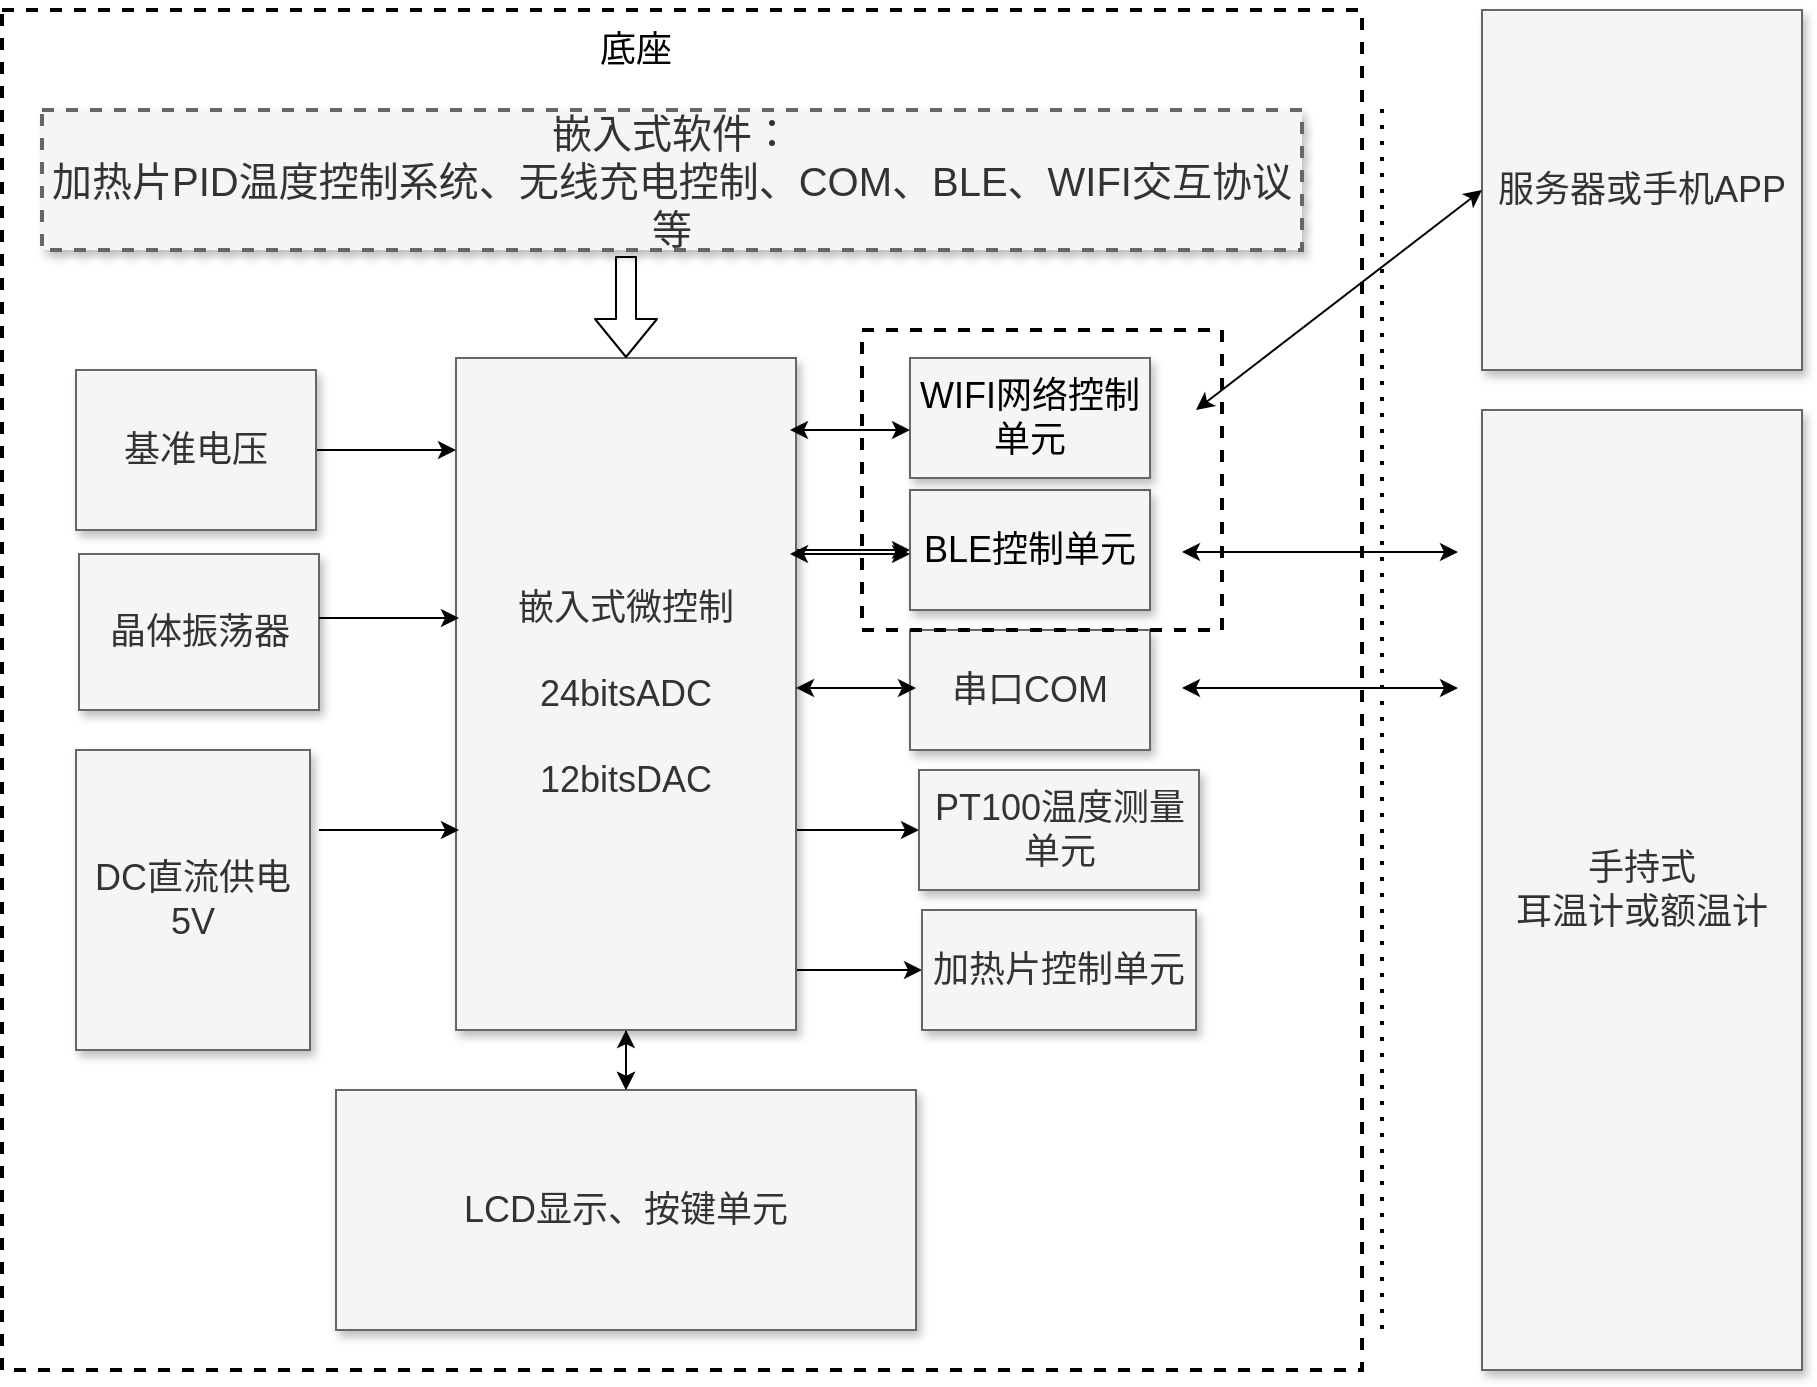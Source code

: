 <mxfile version="14.6.1" type="github">
  <diagram name="Page-1" id="90a13364-a465-7bf4-72fc-28e22215d7a0">
    <mxGraphModel dx="2062" dy="1154" grid="1" gridSize="10" guides="1" tooltips="1" connect="1" arrows="1" fold="1" page="1" pageScale="1.5" pageWidth="1169" pageHeight="826" background="none" math="0" shadow="0">
      <root>
        <mxCell id="0" style=";html=1;" />
        <mxCell id="1" style=";html=1;" parent="0" />
        <mxCell id="3a17f1ce550125da-1" value="嵌入式软件：&lt;br&gt;加热片PID温度控制系统、无线充电控制、COM、BLE、WIFI交互协议等" style="whiteSpace=wrap;html=1;shadow=1;fontSize=20;strokeWidth=2;dashed=1;fillColor=#f5f5f5;strokeColor=#666666;fontColor=#333333;" parent="1" vertex="1">
          <mxGeometry x="580" y="330" width="630" height="70" as="geometry" />
        </mxCell>
        <mxCell id="3a17f1ce550125da-13" style="edgeStyle=elbowEdgeStyle;rounded=0;html=1;startArrow=none;startFill=0;jettySize=auto;orthogonalLoop=1;fontSize=18;elbow=vertical;" parent="1" source="3a17f1ce550125da-2" target="3a17f1ce550125da-4" edge="1">
          <mxGeometry relative="1" as="geometry" />
        </mxCell>
        <mxCell id="3a17f1ce550125da-15" style="edgeStyle=elbowEdgeStyle;rounded=0;html=1;startArrow=none;startFill=0;jettySize=auto;orthogonalLoop=1;fontSize=18;elbow=vertical;" parent="1" source="3a17f1ce550125da-2" target="3a17f1ce550125da-6" edge="1">
          <mxGeometry relative="1" as="geometry" />
        </mxCell>
        <mxCell id="3a17f1ce550125da-16" style="edgeStyle=elbowEdgeStyle;rounded=0;html=1;startArrow=none;startFill=0;jettySize=auto;orthogonalLoop=1;fontSize=18;elbow=vertical;" parent="1" source="3a17f1ce550125da-2" target="3a17f1ce550125da-7" edge="1">
          <mxGeometry relative="1" as="geometry" />
        </mxCell>
        <mxCell id="bSco8573-ees4PScowGn-30" value="" style="edgeStyle=orthogonalEdgeStyle;rounded=0;orthogonalLoop=1;jettySize=auto;html=1;" edge="1" parent="1" source="3a17f1ce550125da-2" target="3a17f1ce550125da-10">
          <mxGeometry relative="1" as="geometry" />
        </mxCell>
        <mxCell id="3a17f1ce550125da-2" value="嵌入式微控制&lt;br&gt;&lt;br&gt;24bitsADC&lt;br&gt;&lt;br&gt;12bitsDAC" style="whiteSpace=wrap;html=1;shadow=1;fontSize=18;fillColor=#f5f5f5;strokeColor=#666666;fontColor=#333333;" parent="1" vertex="1">
          <mxGeometry x="787" y="454" width="170" height="336" as="geometry" />
        </mxCell>
        <mxCell id="3a17f1ce550125da-4" value="BLE控制单元" style="whiteSpace=wrap;html=1;shadow=1;fontSize=18;fillColor=#f5f5f5;strokeColor=#666666;" parent="1" vertex="1">
          <mxGeometry x="1014" y="520" width="120" height="60" as="geometry" />
        </mxCell>
        <mxCell id="3a17f1ce550125da-5" value="WIFI网络控制单元" style="whiteSpace=wrap;html=1;shadow=1;fontSize=18;fillColor=#f5f5f5;strokeColor=#666666;" parent="1" vertex="1">
          <mxGeometry x="1014" y="454" width="120" height="60" as="geometry" />
        </mxCell>
        <mxCell id="3a17f1ce550125da-6" value="PT100温度测量单元" style="whiteSpace=wrap;html=1;shadow=1;fontSize=18;fillColor=#f5f5f5;strokeColor=#666666;fontColor=#333333;" parent="1" vertex="1">
          <mxGeometry x="1018.5" y="660" width="140" height="60" as="geometry" />
        </mxCell>
        <mxCell id="3a17f1ce550125da-7" value="加热片控制单元" style="whiteSpace=wrap;html=1;shadow=1;fontSize=18;fillColor=#f5f5f5;strokeColor=#666666;fontColor=#333333;" parent="1" vertex="1">
          <mxGeometry x="1020" y="730" width="137" height="60" as="geometry" />
        </mxCell>
        <mxCell id="3a17f1ce550125da-20" style="edgeStyle=elbowEdgeStyle;rounded=0;html=1;startArrow=none;startFill=0;jettySize=auto;orthogonalLoop=1;fontSize=18;elbow=vertical;" parent="1" source="3a17f1ce550125da-8" target="3a17f1ce550125da-2" edge="1">
          <mxGeometry relative="1" as="geometry">
            <Array as="points">
              <mxPoint x="720" y="500" />
              <mxPoint x="770" y="680" />
              <mxPoint x="757" y="514" />
            </Array>
          </mxGeometry>
        </mxCell>
        <mxCell id="3a17f1ce550125da-8" value="基准电压" style="whiteSpace=wrap;html=1;shadow=1;fontSize=18;fillColor=#f5f5f5;strokeColor=#666666;fontColor=#333333;" parent="1" vertex="1">
          <mxGeometry x="597" y="460" width="120" height="80" as="geometry" />
        </mxCell>
        <mxCell id="3a17f1ce550125da-9" value="串口COM" style="whiteSpace=wrap;html=1;shadow=1;fontSize=18;fillColor=#f5f5f5;strokeColor=#666666;fontColor=#333333;" parent="1" vertex="1">
          <mxGeometry x="1014" y="590" width="120" height="60" as="geometry" />
        </mxCell>
        <mxCell id="3a17f1ce550125da-10" value="LCD显示、按键单元" style="whiteSpace=wrap;html=1;shadow=1;fontSize=18;fillColor=#f5f5f5;strokeColor=#666666;fontColor=#333333;" parent="1" vertex="1">
          <mxGeometry x="727" y="820" width="290" height="120" as="geometry" />
        </mxCell>
        <mxCell id="3a17f1ce550125da-11" value="DC直流供电5V" style="whiteSpace=wrap;html=1;shadow=1;fontSize=18;fillColor=#f5f5f5;strokeColor=#666666;fontColor=#333333;" parent="1" vertex="1">
          <mxGeometry x="597" y="650" width="117" height="150" as="geometry" />
        </mxCell>
        <mxCell id="bSco8573-ees4PScowGn-6" value="&lt;p class=&quot;MsoNormal&quot;&gt;&lt;br&gt;&lt;/p&gt;" style="text;whiteSpace=wrap;html=1;dashed=1;strokeWidth=2;strokeColor=#000000;" vertex="1" parent="1">
          <mxGeometry x="560" y="280" width="680" height="680" as="geometry" />
        </mxCell>
        <mxCell id="bSco8573-ees4PScowGn-12" value="晶体振荡器" style="whiteSpace=wrap;html=1;shadow=1;fontSize=18;fillColor=#f5f5f5;strokeColor=#666666;fontColor=#333333;" vertex="1" parent="1">
          <mxGeometry x="598.5" y="552" width="120" height="78" as="geometry" />
        </mxCell>
        <mxCell id="bSco8573-ees4PScowGn-14" style="edgeStyle=elbowEdgeStyle;rounded=0;html=1;startArrow=none;startFill=0;jettySize=auto;orthogonalLoop=1;fontSize=18;elbow=vertical;" edge="1" parent="1">
          <mxGeometry relative="1" as="geometry">
            <Array as="points">
              <mxPoint x="721.5" y="584" />
              <mxPoint x="771.5" y="764" />
              <mxPoint x="758.5" y="598" />
            </Array>
            <mxPoint x="718.5" y="584" as="sourcePoint" />
            <mxPoint x="788.5" y="584" as="targetPoint" />
          </mxGeometry>
        </mxCell>
        <mxCell id="bSco8573-ees4PScowGn-15" style="edgeStyle=elbowEdgeStyle;rounded=0;html=1;startArrow=none;startFill=0;jettySize=auto;orthogonalLoop=1;fontSize=18;elbow=vertical;" edge="1" parent="1">
          <mxGeometry relative="1" as="geometry">
            <Array as="points">
              <mxPoint x="721.5" y="690" />
              <mxPoint x="771.5" y="870" />
              <mxPoint x="758.5" y="704" />
            </Array>
            <mxPoint x="718.5" y="690" as="sourcePoint" />
            <mxPoint x="788.5" y="690" as="targetPoint" />
          </mxGeometry>
        </mxCell>
        <mxCell id="bSco8573-ees4PScowGn-16" value="" style="endArrow=classic;startArrow=classic;html=1;exitX=0.5;exitY=0;exitDx=0;exitDy=0;entryX=0.5;entryY=1;entryDx=0;entryDy=0;" edge="1" parent="1" source="3a17f1ce550125da-10" target="3a17f1ce550125da-2">
          <mxGeometry width="50" height="50" relative="1" as="geometry">
            <mxPoint x="500" y="860" as="sourcePoint" />
            <mxPoint x="550" y="810" as="targetPoint" />
          </mxGeometry>
        </mxCell>
        <mxCell id="bSco8573-ees4PScowGn-19" value="" style="shape=flexArrow;endArrow=classic;html=1;entryX=0.5;entryY=0;entryDx=0;entryDy=0;" edge="1" parent="1" target="3a17f1ce550125da-2">
          <mxGeometry width="50" height="50" relative="1" as="geometry">
            <mxPoint x="872" y="403" as="sourcePoint" />
            <mxPoint x="280" y="440" as="targetPoint" />
          </mxGeometry>
        </mxCell>
        <mxCell id="bSco8573-ees4PScowGn-22" value="" style="endArrow=classic;startArrow=classic;html=1;" edge="1" parent="1">
          <mxGeometry width="50" height="50" relative="1" as="geometry">
            <mxPoint x="1150" y="551" as="sourcePoint" />
            <mxPoint x="1288" y="551" as="targetPoint" />
          </mxGeometry>
        </mxCell>
        <mxCell id="bSco8573-ees4PScowGn-23" value="手持式&lt;br&gt;耳温计或额温计" style="whiteSpace=wrap;html=1;shadow=1;fontSize=18;fillColor=#f5f5f5;strokeColor=#666666;fontColor=#333333;" vertex="1" parent="1">
          <mxGeometry x="1300" y="480" width="160" height="480" as="geometry" />
        </mxCell>
        <mxCell id="bSco8573-ees4PScowGn-25" value="" style="endArrow=none;dashed=1;html=1;dashPattern=1 3;strokeWidth=2;" edge="1" parent="1">
          <mxGeometry width="50" height="50" relative="1" as="geometry">
            <mxPoint x="1250" y="939.5" as="sourcePoint" />
            <mxPoint x="1250" y="329.5" as="targetPoint" />
          </mxGeometry>
        </mxCell>
        <mxCell id="bSco8573-ees4PScowGn-27" value="底座" style="whiteSpace=wrap;html=1;shadow=1;fontSize=18;dashed=1;strokeColor=none;fillColor=none;" vertex="1" parent="1">
          <mxGeometry x="747" y="280" width="260" height="40" as="geometry" />
        </mxCell>
        <mxCell id="bSco8573-ees4PScowGn-32" value="" style="endArrow=classic;startArrow=classic;html=1;" edge="1" parent="1">
          <mxGeometry width="50" height="50" relative="1" as="geometry">
            <mxPoint x="957" y="619" as="sourcePoint" />
            <mxPoint x="1017" y="619" as="targetPoint" />
          </mxGeometry>
        </mxCell>
        <mxCell id="bSco8573-ees4PScowGn-33" value="" style="endArrow=classic;startArrow=classic;html=1;" edge="1" parent="1">
          <mxGeometry width="50" height="50" relative="1" as="geometry">
            <mxPoint x="954" y="552" as="sourcePoint" />
            <mxPoint x="1014" y="552" as="targetPoint" />
          </mxGeometry>
        </mxCell>
        <mxCell id="bSco8573-ees4PScowGn-35" value="" style="endArrow=classic;startArrow=classic;html=1;" edge="1" parent="1">
          <mxGeometry width="50" height="50" relative="1" as="geometry">
            <mxPoint x="954" y="490" as="sourcePoint" />
            <mxPoint x="1014" y="490" as="targetPoint" />
          </mxGeometry>
        </mxCell>
        <mxCell id="bSco8573-ees4PScowGn-36" value="" style="endArrow=classic;startArrow=classic;html=1;" edge="1" parent="1">
          <mxGeometry width="50" height="50" relative="1" as="geometry">
            <mxPoint x="1150" y="619" as="sourcePoint" />
            <mxPoint x="1288" y="619" as="targetPoint" />
          </mxGeometry>
        </mxCell>
        <mxCell id="bSco8573-ees4PScowGn-37" value="&lt;p class=&quot;MsoNormal&quot;&gt;&lt;br&gt;&lt;/p&gt;" style="text;whiteSpace=wrap;html=1;dashed=1;strokeWidth=2;strokeColor=#000000;" vertex="1" parent="1">
          <mxGeometry x="990" y="440" width="180" height="150" as="geometry" />
        </mxCell>
        <mxCell id="bSco8573-ees4PScowGn-38" value="服务器或手机APP" style="whiteSpace=wrap;html=1;shadow=1;fontSize=18;fillColor=#f5f5f5;strokeColor=#666666;fontColor=#333333;" vertex="1" parent="1">
          <mxGeometry x="1300" y="280" width="160" height="180" as="geometry" />
        </mxCell>
        <mxCell id="bSco8573-ees4PScowGn-43" value="" style="endArrow=classic;startArrow=classic;html=1;entryX=0;entryY=0.5;entryDx=0;entryDy=0;" edge="1" parent="1" target="bSco8573-ees4PScowGn-38">
          <mxGeometry width="50" height="50" relative="1" as="geometry">
            <mxPoint x="1157" y="480" as="sourcePoint" />
            <mxPoint x="1207" y="430" as="targetPoint" />
          </mxGeometry>
        </mxCell>
      </root>
    </mxGraphModel>
  </diagram>
</mxfile>
